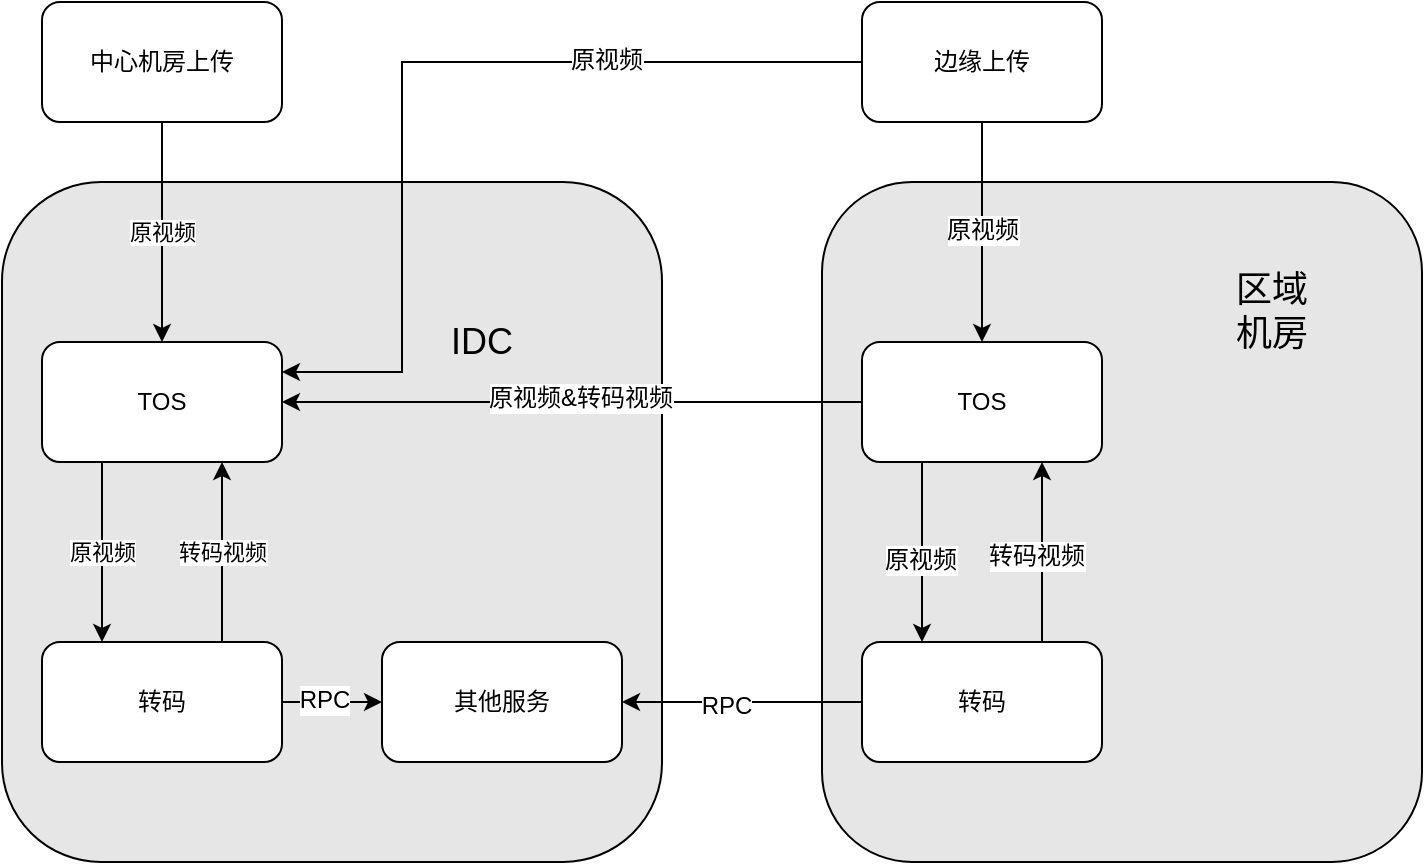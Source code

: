 <mxfile version="10.5.2" type="github"><diagram id="VP8MRHXGklJ2zt2Cjz-D" name="Page-1"><mxGraphModel dx="1398" dy="724" grid="1" gridSize="10" guides="1" tooltips="1" connect="1" arrows="1" fold="1" page="1" pageScale="1" pageWidth="827" pageHeight="1169" math="0" shadow="0"><root><mxCell id="0"/><mxCell id="1" parent="0"/><mxCell id="JLQQglyCPOTEj6Xlgiwd-1" value="" style="rounded=1;whiteSpace=wrap;html=1;fillColor=#E6E6E6;" vertex="1" parent="1"><mxGeometry x="500" y="190" width="300" height="340" as="geometry"/></mxCell><mxCell id="KmrRolqTzcFL1Dq6ofqX-1" value="" style="rounded=1;whiteSpace=wrap;html=1;fillColor=#E6E6E6;" parent="1" vertex="1"><mxGeometry x="90" y="190" width="330" height="340" as="geometry"/></mxCell><mxCell id="KmrRolqTzcFL1Dq6ofqX-4" value="原视频" style="edgeStyle=orthogonalEdgeStyle;rounded=0;orthogonalLoop=1;jettySize=auto;html=1;entryX=0.5;entryY=0;entryDx=0;entryDy=0;" parent="1" source="KmrRolqTzcFL1Dq6ofqX-2" target="KmrRolqTzcFL1Dq6ofqX-3" edge="1"><mxGeometry relative="1" as="geometry"/></mxCell><mxCell id="KmrRolqTzcFL1Dq6ofqX-2" value="中心机房上传" style="rounded=1;whiteSpace=wrap;html=1;" parent="1" vertex="1"><mxGeometry x="110" y="100" width="120" height="60" as="geometry"/></mxCell><mxCell id="KmrRolqTzcFL1Dq6ofqX-9" value="原视频" style="edgeStyle=orthogonalEdgeStyle;rounded=0;orthogonalLoop=1;jettySize=auto;html=1;exitX=0.25;exitY=1;exitDx=0;exitDy=0;entryX=0.25;entryY=0;entryDx=0;entryDy=0;" parent="1" source="KmrRolqTzcFL1Dq6ofqX-3" target="KmrRolqTzcFL1Dq6ofqX-5" edge="1"><mxGeometry relative="1" as="geometry"/></mxCell><mxCell id="KmrRolqTzcFL1Dq6ofqX-3" value="TOS" style="rounded=1;whiteSpace=wrap;html=1;" parent="1" vertex="1"><mxGeometry x="110" y="270" width="120" height="60" as="geometry"/></mxCell><mxCell id="KmrRolqTzcFL1Dq6ofqX-8" style="edgeStyle=orthogonalEdgeStyle;rounded=0;orthogonalLoop=1;jettySize=auto;html=1;exitX=1;exitY=0.5;exitDx=0;exitDy=0;entryX=0;entryY=0.5;entryDx=0;entryDy=0;" parent="1" source="KmrRolqTzcFL1Dq6ofqX-5" target="KmrRolqTzcFL1Dq6ofqX-7" edge="1"><mxGeometry relative="1" as="geometry"/></mxCell><mxCell id="KmrRolqTzcFL1Dq6ofqX-11" value="RPC" style="text;html=1;resizable=0;points=[];align=center;verticalAlign=middle;labelBackgroundColor=#ffffff;" parent="KmrRolqTzcFL1Dq6ofqX-8" vertex="1" connectable="0"><mxGeometry x="-0.16" y="1" relative="1" as="geometry"><mxPoint as="offset"/></mxGeometry></mxCell><mxCell id="KmrRolqTzcFL1Dq6ofqX-10" value="转码视频" style="edgeStyle=orthogonalEdgeStyle;rounded=0;orthogonalLoop=1;jettySize=auto;html=1;exitX=0.75;exitY=0;exitDx=0;exitDy=0;entryX=0.75;entryY=1;entryDx=0;entryDy=0;" parent="1" source="KmrRolqTzcFL1Dq6ofqX-5" target="KmrRolqTzcFL1Dq6ofqX-3" edge="1"><mxGeometry relative="1" as="geometry"/></mxCell><mxCell id="KmrRolqTzcFL1Dq6ofqX-5" value="转码" style="rounded=1;whiteSpace=wrap;html=1;" parent="1" vertex="1"><mxGeometry x="110" y="420" width="120" height="60" as="geometry"/></mxCell><mxCell id="KmrRolqTzcFL1Dq6ofqX-7" value="其他服务" style="rounded=1;whiteSpace=wrap;html=1;" parent="1" vertex="1"><mxGeometry x="280" y="420" width="120" height="60" as="geometry"/></mxCell><mxCell id="KmrRolqTzcFL1Dq6ofqX-12" value="&lt;font style=&quot;font-size: 18px&quot;&gt;IDC&lt;/font&gt;" style="text;html=1;strokeColor=none;fillColor=none;align=center;verticalAlign=middle;whiteSpace=wrap;rounded=0;" parent="1" vertex="1"><mxGeometry x="300" y="250" width="60" height="40" as="geometry"/></mxCell><mxCell id="JLQQglyCPOTEj6Xlgiwd-2" value="&lt;font style=&quot;font-size: 18px&quot;&gt;区域机房&lt;/font&gt;" style="text;html=1;strokeColor=none;fillColor=none;align=center;verticalAlign=middle;whiteSpace=wrap;rounded=0;" vertex="1" parent="1"><mxGeometry x="700" y="230" width="50" height="50" as="geometry"/></mxCell><mxCell id="JLQQglyCPOTEj6Xlgiwd-5" style="edgeStyle=orthogonalEdgeStyle;rounded=0;orthogonalLoop=1;jettySize=auto;html=1;exitX=0.5;exitY=1;exitDx=0;exitDy=0;entryX=0.5;entryY=0;entryDx=0;entryDy=0;" edge="1" parent="1" source="JLQQglyCPOTEj6Xlgiwd-3" target="JLQQglyCPOTEj6Xlgiwd-4"><mxGeometry relative="1" as="geometry"/></mxCell><mxCell id="JLQQglyCPOTEj6Xlgiwd-6" value="原视频" style="text;html=1;resizable=0;points=[];align=center;verticalAlign=middle;labelBackgroundColor=#ffffff;" vertex="1" connectable="0" parent="JLQQglyCPOTEj6Xlgiwd-5"><mxGeometry x="-0.018" relative="1" as="geometry"><mxPoint as="offset"/></mxGeometry></mxCell><mxCell id="JLQQglyCPOTEj6Xlgiwd-20" style="edgeStyle=orthogonalEdgeStyle;rounded=0;orthogonalLoop=1;jettySize=auto;html=1;entryX=1;entryY=0.25;entryDx=0;entryDy=0;" edge="1" parent="1" source="JLQQglyCPOTEj6Xlgiwd-3" target="KmrRolqTzcFL1Dq6ofqX-3"><mxGeometry relative="1" as="geometry"><Array as="points"><mxPoint x="290" y="130"/><mxPoint x="290" y="285"/></Array></mxGeometry></mxCell><mxCell id="JLQQglyCPOTEj6Xlgiwd-21" value="原视频" style="text;html=1;resizable=0;points=[];align=center;verticalAlign=middle;labelBackgroundColor=#ffffff;" vertex="1" connectable="0" parent="JLQQglyCPOTEj6Xlgiwd-20"><mxGeometry x="-0.425" y="-1" relative="1" as="geometry"><mxPoint as="offset"/></mxGeometry></mxCell><mxCell id="JLQQglyCPOTEj6Xlgiwd-3" value="边缘上传" style="rounded=1;whiteSpace=wrap;html=1;" vertex="1" parent="1"><mxGeometry x="520" y="100" width="120" height="60" as="geometry"/></mxCell><mxCell id="JLQQglyCPOTEj6Xlgiwd-10" style="edgeStyle=orthogonalEdgeStyle;rounded=0;orthogonalLoop=1;jettySize=auto;html=1;exitX=0.25;exitY=1;exitDx=0;exitDy=0;entryX=0.25;entryY=0;entryDx=0;entryDy=0;" edge="1" parent="1" source="JLQQglyCPOTEj6Xlgiwd-4" target="JLQQglyCPOTEj6Xlgiwd-9"><mxGeometry relative="1" as="geometry"/></mxCell><mxCell id="JLQQglyCPOTEj6Xlgiwd-12" value="原视频" style="text;html=1;resizable=0;points=[];align=center;verticalAlign=middle;labelBackgroundColor=#ffffff;" vertex="1" connectable="0" parent="JLQQglyCPOTEj6Xlgiwd-10"><mxGeometry x="0.075" y="-1" relative="1" as="geometry"><mxPoint as="offset"/></mxGeometry></mxCell><mxCell id="JLQQglyCPOTEj6Xlgiwd-18" style="edgeStyle=orthogonalEdgeStyle;rounded=0;orthogonalLoop=1;jettySize=auto;html=1;exitX=0;exitY=0.5;exitDx=0;exitDy=0;entryX=1;entryY=0.5;entryDx=0;entryDy=0;" edge="1" parent="1" source="JLQQglyCPOTEj6Xlgiwd-4" target="KmrRolqTzcFL1Dq6ofqX-3"><mxGeometry relative="1" as="geometry"/></mxCell><mxCell id="JLQQglyCPOTEj6Xlgiwd-19" value="原视频&amp;amp;转码视频" style="text;html=1;resizable=0;points=[];align=center;verticalAlign=middle;labelBackgroundColor=#ffffff;" vertex="1" connectable="0" parent="JLQQglyCPOTEj6Xlgiwd-18"><mxGeometry x="-0.028" y="-2" relative="1" as="geometry"><mxPoint as="offset"/></mxGeometry></mxCell><mxCell id="JLQQglyCPOTEj6Xlgiwd-4" value="TOS" style="rounded=1;whiteSpace=wrap;html=1;" vertex="1" parent="1"><mxGeometry x="520" y="270" width="120" height="60" as="geometry"/></mxCell><mxCell id="JLQQglyCPOTEj6Xlgiwd-11" style="edgeStyle=orthogonalEdgeStyle;rounded=0;orthogonalLoop=1;jettySize=auto;html=1;exitX=0.75;exitY=0;exitDx=0;exitDy=0;entryX=0.75;entryY=1;entryDx=0;entryDy=0;" edge="1" parent="1" source="JLQQglyCPOTEj6Xlgiwd-9" target="JLQQglyCPOTEj6Xlgiwd-4"><mxGeometry relative="1" as="geometry"/></mxCell><mxCell id="JLQQglyCPOTEj6Xlgiwd-13" value="转码视频" style="text;html=1;resizable=0;points=[];align=center;verticalAlign=middle;labelBackgroundColor=#ffffff;" vertex="1" connectable="0" parent="JLQQglyCPOTEj6Xlgiwd-11"><mxGeometry x="-0.05" y="3" relative="1" as="geometry"><mxPoint as="offset"/></mxGeometry></mxCell><mxCell id="JLQQglyCPOTEj6Xlgiwd-16" style="edgeStyle=orthogonalEdgeStyle;rounded=0;orthogonalLoop=1;jettySize=auto;html=1;exitX=0;exitY=0.5;exitDx=0;exitDy=0;entryX=1;entryY=0.5;entryDx=0;entryDy=0;" edge="1" parent="1" source="JLQQglyCPOTEj6Xlgiwd-9" target="KmrRolqTzcFL1Dq6ofqX-7"><mxGeometry relative="1" as="geometry"/></mxCell><mxCell id="JLQQglyCPOTEj6Xlgiwd-17" value="RPC" style="text;html=1;resizable=0;points=[];align=center;verticalAlign=middle;labelBackgroundColor=#ffffff;" vertex="1" connectable="0" parent="JLQQglyCPOTEj6Xlgiwd-16"><mxGeometry x="0.133" y="2" relative="1" as="geometry"><mxPoint as="offset"/></mxGeometry></mxCell><mxCell id="JLQQglyCPOTEj6Xlgiwd-9" value="转码" style="rounded=1;whiteSpace=wrap;html=1;" vertex="1" parent="1"><mxGeometry x="520" y="420" width="120" height="60" as="geometry"/></mxCell></root></mxGraphModel></diagram></mxfile>